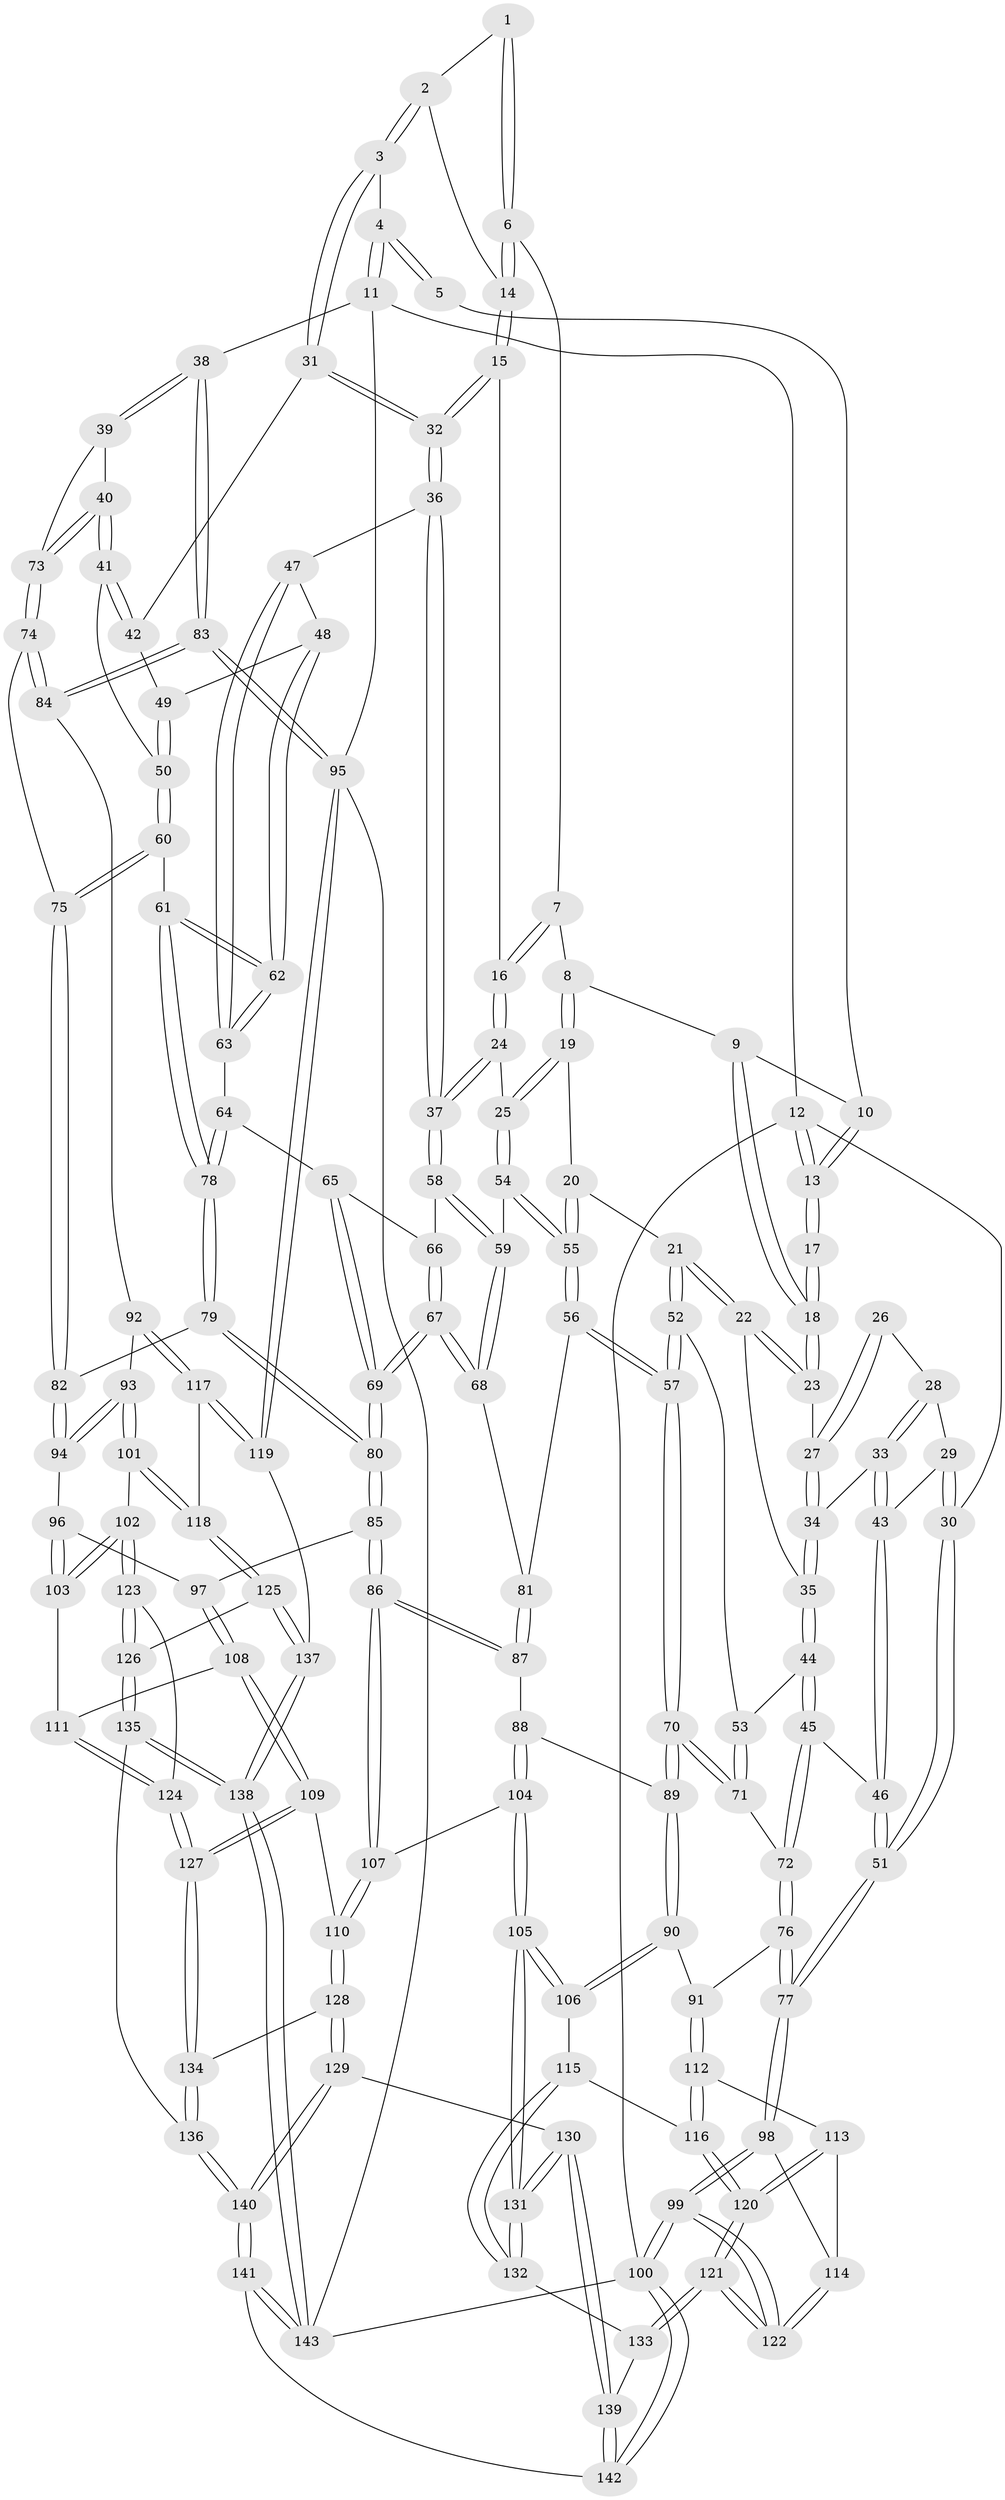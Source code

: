 // coarse degree distribution, {3: 0.16666666666666666, 5: 0.3888888888888889, 4: 0.35555555555555557, 6: 0.06666666666666667, 7: 0.022222222222222223}
// Generated by graph-tools (version 1.1) at 2025/24/03/03/25 07:24:38]
// undirected, 143 vertices, 354 edges
graph export_dot {
graph [start="1"]
  node [color=gray90,style=filled];
  1 [pos="+0.5180412512934138+0"];
  2 [pos="+0.5786850316263998+0.05485527855686599"];
  3 [pos="+0.8914251909395953+0"];
  4 [pos="+1+0"];
  5 [pos="+0.41658371090494484+0"];
  6 [pos="+0.525702386800118+0.07639010419776815"];
  7 [pos="+0.49422354056952317+0.0788173793093211"];
  8 [pos="+0.3741271711479812+0"];
  9 [pos="+0.3674822836378847+0"];
  10 [pos="+0.37028131792886854+0"];
  11 [pos="+1+0"];
  12 [pos="+0+0"];
  13 [pos="+0+0"];
  14 [pos="+0.5706961035782945+0.07928258114692964"];
  15 [pos="+0.5912115660375568+0.13075616335614113"];
  16 [pos="+0.4885593304158277+0.13919884793113918"];
  17 [pos="+0.01510798582573852+0"];
  18 [pos="+0.23733101014433722+0.09027655758125823"];
  19 [pos="+0.3768197753350583+0.16270148418466268"];
  20 [pos="+0.34811270186077603+0.17973867851561764"];
  21 [pos="+0.2707689625038616+0.18774111953198283"];
  22 [pos="+0.2668053776363617+0.18289806869061248"];
  23 [pos="+0.23087138281714498+0.10896224328317937"];
  24 [pos="+0.45051835360995485+0.19024070002113727"];
  25 [pos="+0.4328082522173046+0.19009011123965233"];
  26 [pos="+0.03617152360416498+0"];
  27 [pos="+0.19043870353184383+0.11432522189931375"];
  28 [pos="+0.04796145769234202+0"];
  29 [pos="+0.03749142952971967+0.16345907360249326"];
  30 [pos="+0+0.18527228856114475"];
  31 [pos="+0.8588087903313905+0"];
  32 [pos="+0.6106176021053115+0.1532412887909018"];
  33 [pos="+0.1286407524585824+0.15608966311558617"];
  34 [pos="+0.13363269117407617+0.15752402116690825"];
  35 [pos="+0.14450918534708335+0.17270141405032227"];
  36 [pos="+0.6115328773174153+0.19308189661473188"];
  37 [pos="+0.5237969501273251+0.23528849377079972"];
  38 [pos="+1+0.2609179794033199"];
  39 [pos="+1+0.26872750710012044"];
  40 [pos="+0.9000381161721537+0.2641777235339089"];
  41 [pos="+0.8863393252325431+0.2548651221143534"];
  42 [pos="+0.8549566959280342+0"];
  43 [pos="+0.06498847746378024+0.19219686692103857"];
  44 [pos="+0.16775380536074408+0.2616847663456506"];
  45 [pos="+0.14411407370214321+0.2750284298226163"];
  46 [pos="+0.05414126856369501+0.2604798611687056"];
  47 [pos="+0.6494809722359891+0.2257957979977479"];
  48 [pos="+0.7120916315424176+0.21904911621848772"];
  49 [pos="+0.7549745826314317+0.1808541508471659"];
  50 [pos="+0.829700709834129+0.27583231690773"];
  51 [pos="+0+0.4255628652319361"];
  52 [pos="+0.24236311485995532+0.23988910595116242"];
  53 [pos="+0.17521791483341084+0.2621267689742376"];
  54 [pos="+0.4164561114704686+0.2910103695717301"];
  55 [pos="+0.3438279533306946+0.35713351079649464"];
  56 [pos="+0.3349185440383422+0.3748856986350326"];
  57 [pos="+0.32564399554958995+0.3811033112288909"];
  58 [pos="+0.5230504805684273+0.24928292186459516"];
  59 [pos="+0.48617895390738214+0.309570501684837"];
  60 [pos="+0.7931083101579554+0.3099390785870879"];
  61 [pos="+0.7644150284644438+0.3029225300814347"];
  62 [pos="+0.7635685054668954+0.30167467528206054"];
  63 [pos="+0.6473623668452805+0.2729022208610199"];
  64 [pos="+0.6457568790849785+0.2925799264414771"];
  65 [pos="+0.5746225207987788+0.2992435147301908"];
  66 [pos="+0.54959568435353+0.2864793763755799"];
  67 [pos="+0.5464256596105631+0.40823256461618534"];
  68 [pos="+0.4930029078858434+0.38573607459531495"];
  69 [pos="+0.5969819765650238+0.44189620288824116"];
  70 [pos="+0.30017612267832083+0.4196595775403309"];
  71 [pos="+0.2463928229313109+0.4010668861241415"];
  72 [pos="+0.13432877945440463+0.3941806574955904"];
  73 [pos="+0.9019288164586997+0.37023255829446866"];
  74 [pos="+0.8941950555852606+0.4148146038373219"];
  75 [pos="+0.8092593209032273+0.3818159826166636"];
  76 [pos="+0.053175338888694045+0.43851761540123574"];
  77 [pos="+0+0.43981836659862605"];
  78 [pos="+0.6609652258747165+0.36123539107234687"];
  79 [pos="+0.639954983915619+0.43771315980760483"];
  80 [pos="+0.6114476095993162+0.45364318148815047"];
  81 [pos="+0.47918103869879763+0.38875590970096086"];
  82 [pos="+0.7170275299840633+0.4495800671741424"];
  83 [pos="+1+0.5057752845940309"];
  84 [pos="+0.9658741110171439+0.5203408607994661"];
  85 [pos="+0.5843491185540527+0.5322625998355891"];
  86 [pos="+0.4662456596396231+0.5876402666858502"];
  87 [pos="+0.4063398084891629+0.5568697102393291"];
  88 [pos="+0.3457633901213349+0.5390920530624581"];
  89 [pos="+0.30801873751185205+0.5209759162953471"];
  90 [pos="+0.2650938586214269+0.5527443105889999"];
  91 [pos="+0.2106357613440741+0.5692527065463915"];
  92 [pos="+0.9052272549486656+0.5624384773412696"];
  93 [pos="+0.8518342326132176+0.5699054211139367"];
  94 [pos="+0.7878536998345587+0.5201600405858303"];
  95 [pos="+1+0.855573266541437"];
  96 [pos="+0.6514398153064995+0.5870707230130391"];
  97 [pos="+0.6176892620842702+0.5737185092125596"];
  98 [pos="+0+0.4406352722605472"];
  99 [pos="+0+1"];
  100 [pos="+0+1"];
  101 [pos="+0.7691934861071587+0.6439460097441535"];
  102 [pos="+0.7665607404028532+0.6447743788333186"];
  103 [pos="+0.7584465333641698+0.6447405243734984"];
  104 [pos="+0.34502871418069964+0.7345810713797604"];
  105 [pos="+0.31456858637816204+0.7525855984519039"];
  106 [pos="+0.29189793910483486+0.7456606676124017"];
  107 [pos="+0.4674594531360581+0.7050833768186361"];
  108 [pos="+0.6195854616161691+0.6912730189429206"];
  109 [pos="+0.5974576585350402+0.7544861168031337"];
  110 [pos="+0.4766257156120408+0.7182219358389439"];
  111 [pos="+0.721940837741217+0.6750924982117767"];
  112 [pos="+0.1653828588800143+0.6195238266956374"];
  113 [pos="+0.11852989309952308+0.6385650291485253"];
  114 [pos="+0.10626202018303242+0.6391863162505934"];
  115 [pos="+0.2650453041009212+0.7519961907716002"];
  116 [pos="+0.22946356553452+0.7540458110769012"];
  117 [pos="+0.9177620046043913+0.7822298999708331"];
  118 [pos="+0.8657976830161326+0.8026173478122598"];
  119 [pos="+1+0.8425629712714862"];
  120 [pos="+0.1554802798306313+0.8077106841962302"];
  121 [pos="+0.10268829274849076+0.8800548662988972"];
  122 [pos="+0+1"];
  123 [pos="+0.7433713144634904+0.7896020781518385"];
  124 [pos="+0.6629545341136354+0.7859428446459571"];
  125 [pos="+0.8308927473126704+0.8346370627590868"];
  126 [pos="+0.8280621037700432+0.836114271589242"];
  127 [pos="+0.6275783144070256+0.7961752887527056"];
  128 [pos="+0.44761400394625567+0.8521115227372328"];
  129 [pos="+0.41147543037123485+0.8865894589518856"];
  130 [pos="+0.37139031789806826+0.8867894067791318"];
  131 [pos="+0.3583094004301837+0.8718205393661234"];
  132 [pos="+0.2594743728857762+0.8617160361304018"];
  133 [pos="+0.1955377019002554+0.8806372099040913"];
  134 [pos="+0.6135997326674638+0.872455847657719"];
  135 [pos="+0.8160715275221406+0.8597993507591345"];
  136 [pos="+0.63483152183669+0.9471505745956117"];
  137 [pos="+0.9290190640934031+0.9406374804540707"];
  138 [pos="+0.8381994803732469+1"];
  139 [pos="+0.3244339936535995+0.952400856220669"];
  140 [pos="+0.6048392051059361+1"];
  141 [pos="+0.6060747068525626+1"];
  142 [pos="+0.21273824394522742+1"];
  143 [pos="+0.8074565979266661+1"];
  1 -- 2;
  1 -- 6;
  1 -- 6;
  2 -- 3;
  2 -- 3;
  2 -- 14;
  3 -- 4;
  3 -- 31;
  3 -- 31;
  4 -- 5;
  4 -- 5;
  4 -- 11;
  4 -- 11;
  5 -- 10;
  6 -- 7;
  6 -- 14;
  6 -- 14;
  7 -- 8;
  7 -- 16;
  7 -- 16;
  8 -- 9;
  8 -- 19;
  8 -- 19;
  9 -- 10;
  9 -- 18;
  9 -- 18;
  10 -- 13;
  10 -- 13;
  11 -- 12;
  11 -- 38;
  11 -- 95;
  12 -- 13;
  12 -- 13;
  12 -- 30;
  12 -- 100;
  13 -- 17;
  13 -- 17;
  14 -- 15;
  14 -- 15;
  15 -- 16;
  15 -- 32;
  15 -- 32;
  16 -- 24;
  16 -- 24;
  17 -- 18;
  17 -- 18;
  18 -- 23;
  18 -- 23;
  19 -- 20;
  19 -- 25;
  19 -- 25;
  20 -- 21;
  20 -- 55;
  20 -- 55;
  21 -- 22;
  21 -- 22;
  21 -- 52;
  21 -- 52;
  22 -- 23;
  22 -- 23;
  22 -- 35;
  23 -- 27;
  24 -- 25;
  24 -- 37;
  24 -- 37;
  25 -- 54;
  25 -- 54;
  26 -- 27;
  26 -- 27;
  26 -- 28;
  27 -- 34;
  27 -- 34;
  28 -- 29;
  28 -- 33;
  28 -- 33;
  29 -- 30;
  29 -- 30;
  29 -- 43;
  30 -- 51;
  30 -- 51;
  31 -- 32;
  31 -- 32;
  31 -- 42;
  32 -- 36;
  32 -- 36;
  33 -- 34;
  33 -- 43;
  33 -- 43;
  34 -- 35;
  34 -- 35;
  35 -- 44;
  35 -- 44;
  36 -- 37;
  36 -- 37;
  36 -- 47;
  37 -- 58;
  37 -- 58;
  38 -- 39;
  38 -- 39;
  38 -- 83;
  38 -- 83;
  39 -- 40;
  39 -- 73;
  40 -- 41;
  40 -- 41;
  40 -- 73;
  40 -- 73;
  41 -- 42;
  41 -- 42;
  41 -- 50;
  42 -- 49;
  43 -- 46;
  43 -- 46;
  44 -- 45;
  44 -- 45;
  44 -- 53;
  45 -- 46;
  45 -- 72;
  45 -- 72;
  46 -- 51;
  46 -- 51;
  47 -- 48;
  47 -- 63;
  47 -- 63;
  48 -- 49;
  48 -- 62;
  48 -- 62;
  49 -- 50;
  49 -- 50;
  50 -- 60;
  50 -- 60;
  51 -- 77;
  51 -- 77;
  52 -- 53;
  52 -- 57;
  52 -- 57;
  53 -- 71;
  53 -- 71;
  54 -- 55;
  54 -- 55;
  54 -- 59;
  55 -- 56;
  55 -- 56;
  56 -- 57;
  56 -- 57;
  56 -- 81;
  57 -- 70;
  57 -- 70;
  58 -- 59;
  58 -- 59;
  58 -- 66;
  59 -- 68;
  59 -- 68;
  60 -- 61;
  60 -- 75;
  60 -- 75;
  61 -- 62;
  61 -- 62;
  61 -- 78;
  61 -- 78;
  62 -- 63;
  62 -- 63;
  63 -- 64;
  64 -- 65;
  64 -- 78;
  64 -- 78;
  65 -- 66;
  65 -- 69;
  65 -- 69;
  66 -- 67;
  66 -- 67;
  67 -- 68;
  67 -- 68;
  67 -- 69;
  67 -- 69;
  68 -- 81;
  69 -- 80;
  69 -- 80;
  70 -- 71;
  70 -- 71;
  70 -- 89;
  70 -- 89;
  71 -- 72;
  72 -- 76;
  72 -- 76;
  73 -- 74;
  73 -- 74;
  74 -- 75;
  74 -- 84;
  74 -- 84;
  75 -- 82;
  75 -- 82;
  76 -- 77;
  76 -- 77;
  76 -- 91;
  77 -- 98;
  77 -- 98;
  78 -- 79;
  78 -- 79;
  79 -- 80;
  79 -- 80;
  79 -- 82;
  80 -- 85;
  80 -- 85;
  81 -- 87;
  81 -- 87;
  82 -- 94;
  82 -- 94;
  83 -- 84;
  83 -- 84;
  83 -- 95;
  83 -- 95;
  84 -- 92;
  85 -- 86;
  85 -- 86;
  85 -- 97;
  86 -- 87;
  86 -- 87;
  86 -- 107;
  86 -- 107;
  87 -- 88;
  88 -- 89;
  88 -- 104;
  88 -- 104;
  89 -- 90;
  89 -- 90;
  90 -- 91;
  90 -- 106;
  90 -- 106;
  91 -- 112;
  91 -- 112;
  92 -- 93;
  92 -- 117;
  92 -- 117;
  93 -- 94;
  93 -- 94;
  93 -- 101;
  93 -- 101;
  94 -- 96;
  95 -- 119;
  95 -- 119;
  95 -- 143;
  96 -- 97;
  96 -- 103;
  96 -- 103;
  97 -- 108;
  97 -- 108;
  98 -- 99;
  98 -- 99;
  98 -- 114;
  99 -- 100;
  99 -- 100;
  99 -- 122;
  99 -- 122;
  100 -- 142;
  100 -- 142;
  100 -- 143;
  101 -- 102;
  101 -- 118;
  101 -- 118;
  102 -- 103;
  102 -- 103;
  102 -- 123;
  102 -- 123;
  103 -- 111;
  104 -- 105;
  104 -- 105;
  104 -- 107;
  105 -- 106;
  105 -- 106;
  105 -- 131;
  105 -- 131;
  106 -- 115;
  107 -- 110;
  107 -- 110;
  108 -- 109;
  108 -- 109;
  108 -- 111;
  109 -- 110;
  109 -- 127;
  109 -- 127;
  110 -- 128;
  110 -- 128;
  111 -- 124;
  111 -- 124;
  112 -- 113;
  112 -- 116;
  112 -- 116;
  113 -- 114;
  113 -- 120;
  113 -- 120;
  114 -- 122;
  114 -- 122;
  115 -- 116;
  115 -- 132;
  115 -- 132;
  116 -- 120;
  116 -- 120;
  117 -- 118;
  117 -- 119;
  117 -- 119;
  118 -- 125;
  118 -- 125;
  119 -- 137;
  120 -- 121;
  120 -- 121;
  121 -- 122;
  121 -- 122;
  121 -- 133;
  121 -- 133;
  123 -- 124;
  123 -- 126;
  123 -- 126;
  124 -- 127;
  124 -- 127;
  125 -- 126;
  125 -- 137;
  125 -- 137;
  126 -- 135;
  126 -- 135;
  127 -- 134;
  127 -- 134;
  128 -- 129;
  128 -- 129;
  128 -- 134;
  129 -- 130;
  129 -- 140;
  129 -- 140;
  130 -- 131;
  130 -- 131;
  130 -- 139;
  130 -- 139;
  131 -- 132;
  131 -- 132;
  132 -- 133;
  133 -- 139;
  134 -- 136;
  134 -- 136;
  135 -- 136;
  135 -- 138;
  135 -- 138;
  136 -- 140;
  136 -- 140;
  137 -- 138;
  137 -- 138;
  138 -- 143;
  138 -- 143;
  139 -- 142;
  139 -- 142;
  140 -- 141;
  140 -- 141;
  141 -- 142;
  141 -- 143;
  141 -- 143;
}
